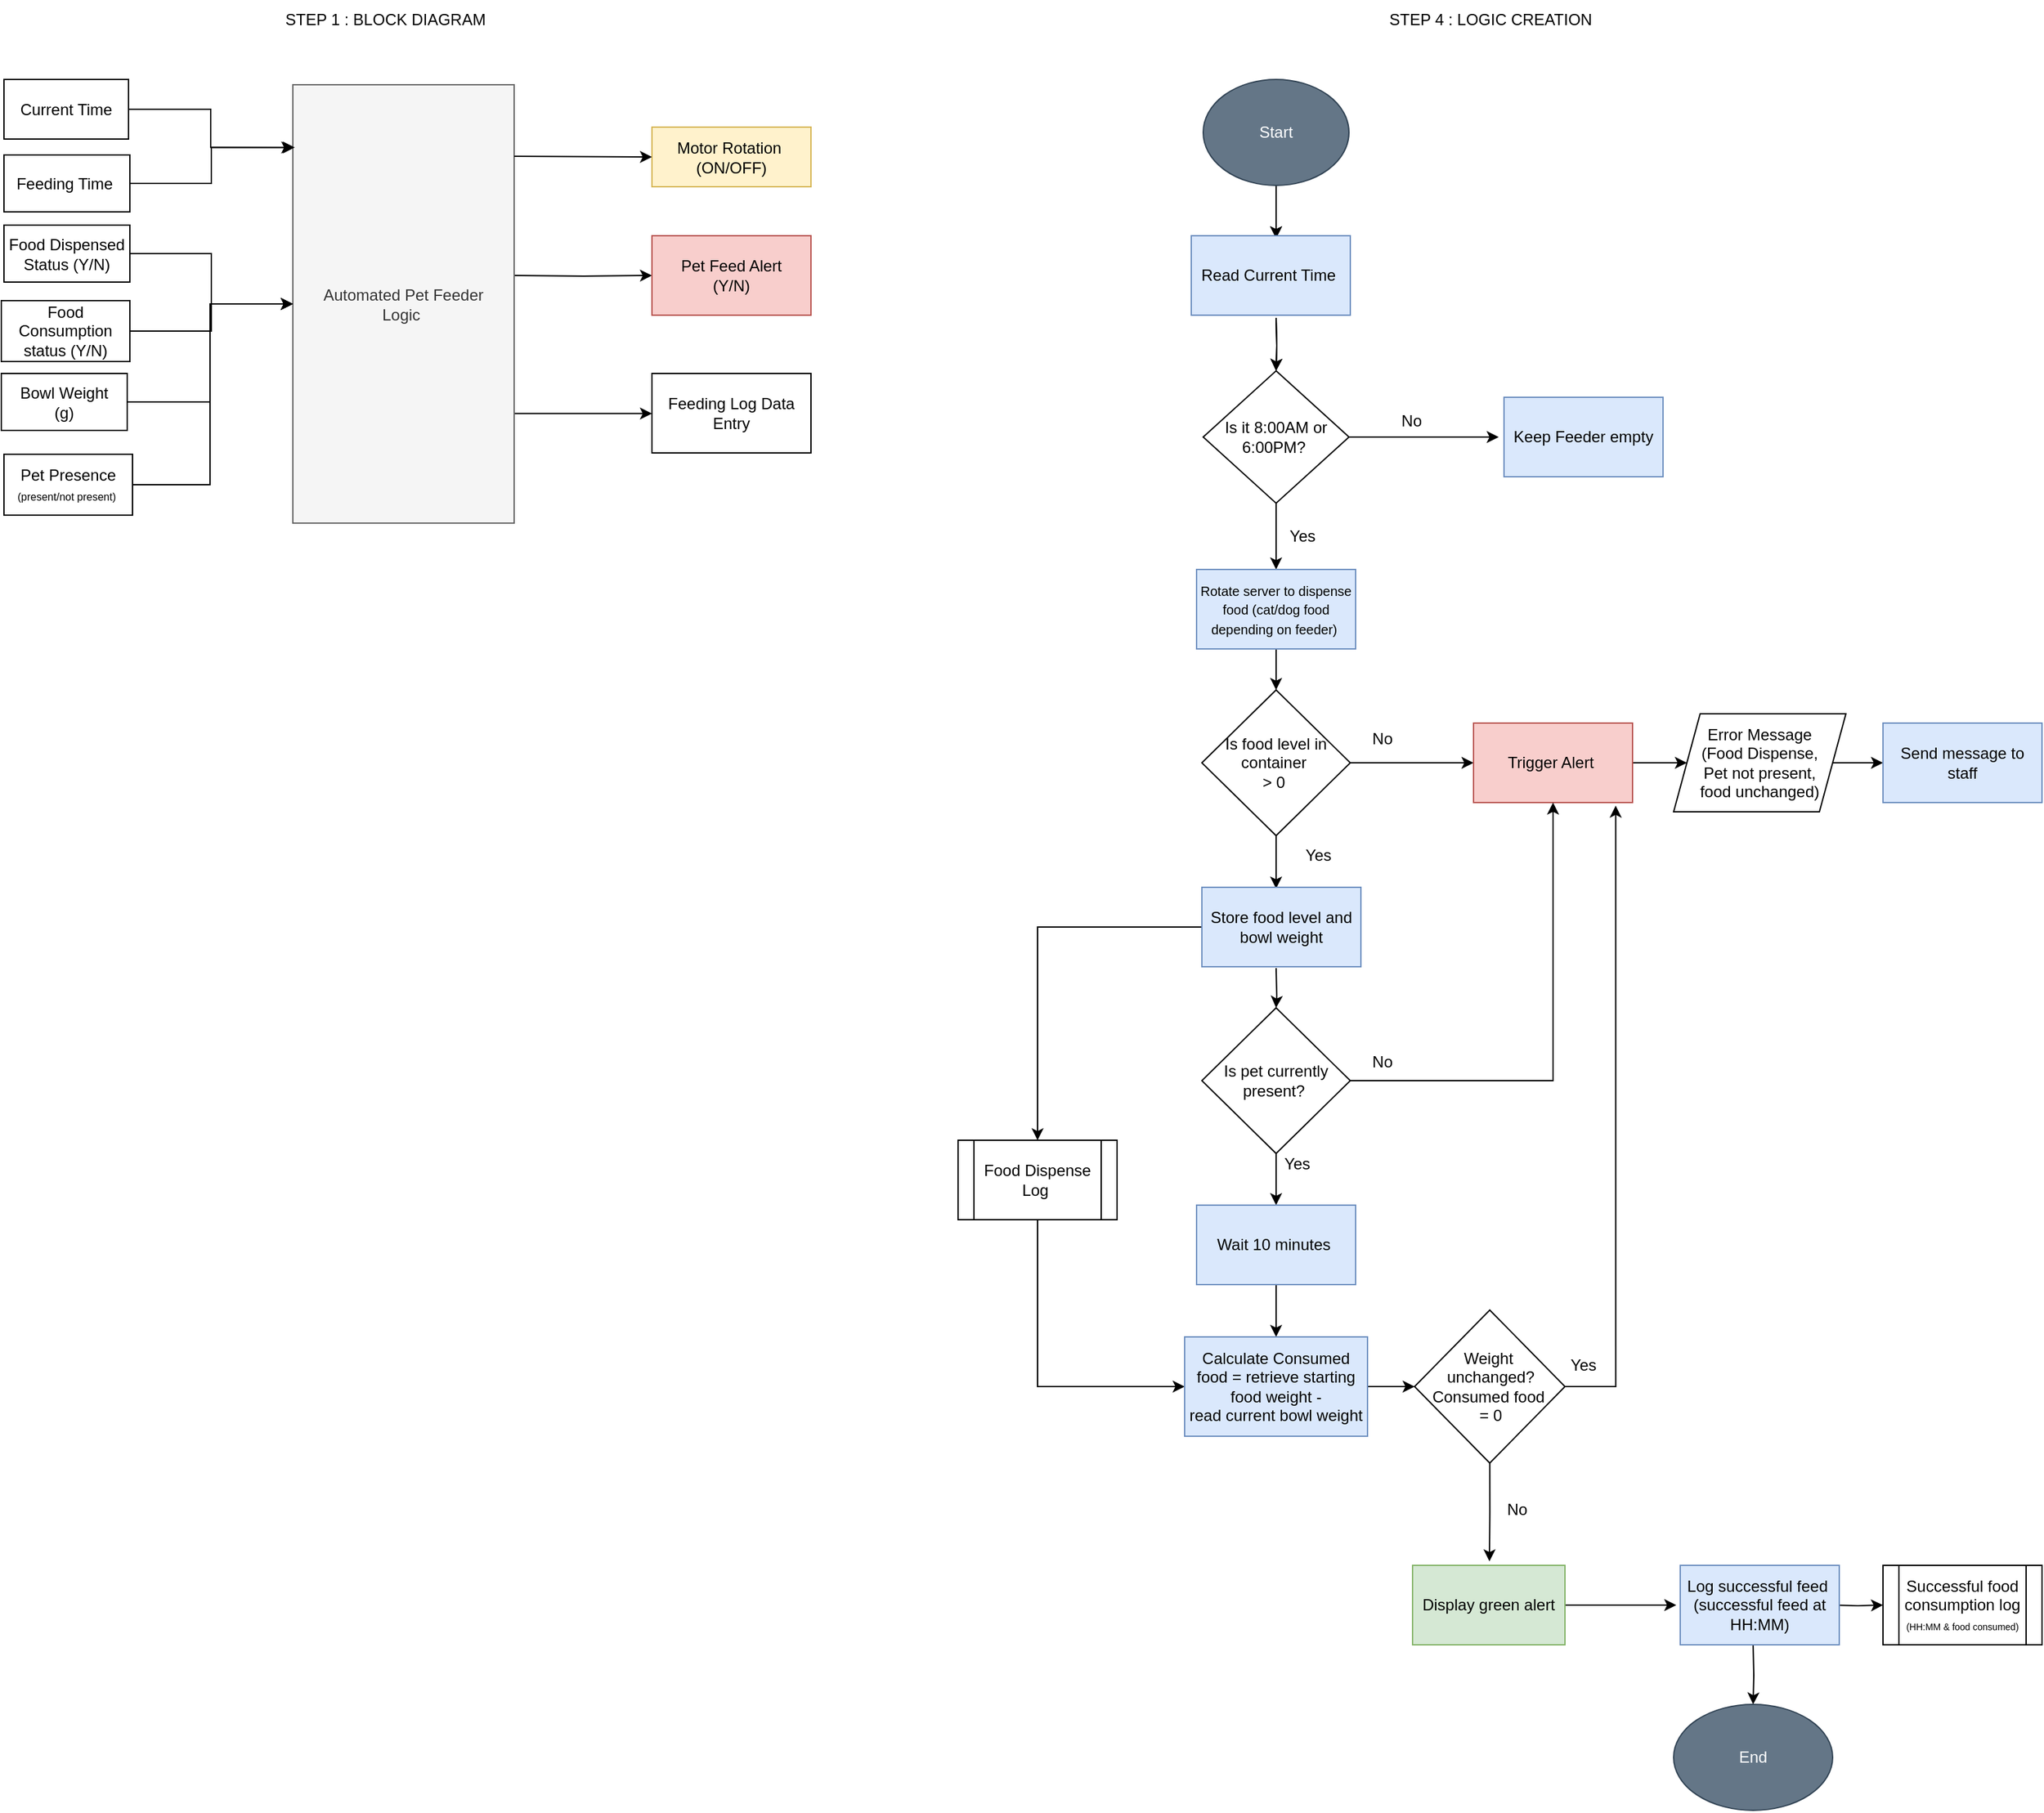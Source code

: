 <mxfile version="28.1.0">
  <diagram name="Page-1" id="yhdkJi4xw2Pbh3ficmbM">
    <mxGraphModel grid="1" page="1" gridSize="10" guides="1" tooltips="1" connect="1" arrows="1" fold="1" pageScale="1" pageWidth="850" pageHeight="1100" math="0" shadow="0">
      <root>
        <mxCell id="0" />
        <mxCell id="1" parent="0" />
        <mxCell id="SUiOdodiDmHfSTnON1sI-1" value="STEP 1 : BLOCK DIAGRAM" style="text;html=1;align=center;verticalAlign=middle;whiteSpace=wrap;rounded=0;" vertex="1" parent="1">
          <mxGeometry x="320" y="20" width="220" height="30" as="geometry" />
        </mxCell>
        <mxCell id="TD-c4ncJMAiIKlt6l-jC-70" style="edgeStyle=orthogonalEdgeStyle;rounded=0;orthogonalLoop=1;jettySize=auto;html=1;exitX=0.5;exitY=1;exitDx=0;exitDy=0;" edge="1" parent="1" source="TD-c4ncJMAiIKlt6l-jC-71">
          <mxGeometry relative="1" as="geometry">
            <mxPoint x="1102" y="200" as="targetPoint" />
          </mxGeometry>
        </mxCell>
        <mxCell id="TD-c4ncJMAiIKlt6l-jC-84" style="edgeStyle=orthogonalEdgeStyle;rounded=0;orthogonalLoop=1;jettySize=auto;html=1;exitX=0.5;exitY=1;exitDx=0;exitDy=0;entryX=0.5;entryY=0;entryDx=0;entryDy=0;" edge="1" parent="1" source="TD-c4ncJMAiIKlt6l-jC-71">
          <mxGeometry relative="1" as="geometry">
            <mxPoint x="1102" y="200" as="targetPoint" />
          </mxGeometry>
        </mxCell>
        <mxCell id="TD-c4ncJMAiIKlt6l-jC-71" value="Start" style="ellipse;whiteSpace=wrap;html=1;fillColor=#647687;strokeColor=#314354;fontColor=#ffffff;" vertex="1" parent="1">
          <mxGeometry x="1047" y="80" width="110" height="80" as="geometry" />
        </mxCell>
        <mxCell id="TD-c4ncJMAiIKlt6l-jC-83" value="" style="edgeStyle=orthogonalEdgeStyle;rounded=0;orthogonalLoop=1;jettySize=auto;html=1;exitX=0.5;exitY=1;exitDx=0;exitDy=0;" edge="1" parent="1" target="TD-c4ncJMAiIKlt6l-jC-82">
          <mxGeometry relative="1" as="geometry">
            <mxPoint x="1102" y="260" as="sourcePoint" />
          </mxGeometry>
        </mxCell>
        <mxCell id="SUiOdodiDmHfSTnON1sI-93" value="" style="edgeStyle=orthogonalEdgeStyle;rounded=0;orthogonalLoop=1;jettySize=auto;html=1;" edge="1" parent="1" source="TD-c4ncJMAiIKlt6l-jC-82">
          <mxGeometry relative="1" as="geometry">
            <mxPoint x="1270" y="350" as="targetPoint" />
          </mxGeometry>
        </mxCell>
        <mxCell id="SUiOdodiDmHfSTnON1sI-96" value="" style="edgeStyle=orthogonalEdgeStyle;rounded=0;orthogonalLoop=1;jettySize=auto;html=1;" edge="1" parent="1" source="TD-c4ncJMAiIKlt6l-jC-82" target="SUiOdodiDmHfSTnON1sI-95">
          <mxGeometry relative="1" as="geometry" />
        </mxCell>
        <mxCell id="TD-c4ncJMAiIKlt6l-jC-82" value="Is it 8:00AM or 6:00PM?&lt;span style=&quot;background-color: transparent; color: light-dark(rgb(0, 0, 0), rgb(255, 255, 255));&quot;&gt;&amp;nbsp;&lt;/span&gt;" style="rhombus;whiteSpace=wrap;html=1;rounded=0;" vertex="1" parent="1">
          <mxGeometry x="1047" y="300" width="110" height="100" as="geometry" />
        </mxCell>
        <mxCell id="SUiOdodiDmHfSTnON1sI-94" value="No&amp;nbsp;" style="text;html=1;align=center;verticalAlign=middle;whiteSpace=wrap;rounded=0;" vertex="1" parent="1">
          <mxGeometry x="1176" y="323" width="60" height="30" as="geometry" />
        </mxCell>
        <mxCell id="SUiOdodiDmHfSTnON1sI-98" value="" style="edgeStyle=orthogonalEdgeStyle;rounded=0;orthogonalLoop=1;jettySize=auto;html=1;" edge="1" parent="1" source="SUiOdodiDmHfSTnON1sI-95" target="SUiOdodiDmHfSTnON1sI-97">
          <mxGeometry relative="1" as="geometry" />
        </mxCell>
        <mxCell id="SUiOdodiDmHfSTnON1sI-95" value="&lt;font style=&quot;font-size: 10px;&quot;&gt;Rotate server to dispense food (cat/dog food depending on feeder)&amp;nbsp;&lt;/font&gt;" style="whiteSpace=wrap;html=1;rounded=0;fillColor=#dae8fc;strokeColor=#6c8ebf;" vertex="1" parent="1">
          <mxGeometry x="1042" y="450" width="120" height="60" as="geometry" />
        </mxCell>
        <mxCell id="SUiOdodiDmHfSTnON1sI-101" value="" style="edgeStyle=orthogonalEdgeStyle;rounded=0;orthogonalLoop=1;jettySize=auto;html=1;entryX=0;entryY=0.5;entryDx=0;entryDy=0;" edge="1" parent="1" source="SUiOdodiDmHfSTnON1sI-97" target="SUiOdodiDmHfSTnON1sI-102">
          <mxGeometry relative="1" as="geometry">
            <mxPoint x="1220.0" y="596" as="targetPoint" />
          </mxGeometry>
        </mxCell>
        <mxCell id="SUiOdodiDmHfSTnON1sI-126" style="edgeStyle=orthogonalEdgeStyle;rounded=0;orthogonalLoop=1;jettySize=auto;html=1;exitX=0.5;exitY=1;exitDx=0;exitDy=0;" edge="1" parent="1" source="SUiOdodiDmHfSTnON1sI-97">
          <mxGeometry relative="1" as="geometry">
            <mxPoint x="1102" y="691" as="targetPoint" />
          </mxGeometry>
        </mxCell>
        <mxCell id="SUiOdodiDmHfSTnON1sI-97" value="Is food level in container&amp;nbsp;&lt;div&gt;&amp;gt; 0&amp;nbsp;&lt;/div&gt;" style="rhombus;whiteSpace=wrap;html=1;rounded=0;" vertex="1" parent="1">
          <mxGeometry x="1046" y="541" width="112" height="110" as="geometry" />
        </mxCell>
        <mxCell id="SUiOdodiDmHfSTnON1sI-99" value="Yes" style="text;html=1;align=center;verticalAlign=middle;whiteSpace=wrap;rounded=0;" vertex="1" parent="1">
          <mxGeometry x="1092" y="410" width="60" height="30" as="geometry" />
        </mxCell>
        <mxCell id="SUiOdodiDmHfSTnON1sI-143" style="edgeStyle=orthogonalEdgeStyle;rounded=0;orthogonalLoop=1;jettySize=auto;html=1;exitX=1;exitY=0.5;exitDx=0;exitDy=0;entryX=0;entryY=0.5;entryDx=0;entryDy=0;" edge="1" parent="1" source="SUiOdodiDmHfSTnON1sI-102" target="SUiOdodiDmHfSTnON1sI-140">
          <mxGeometry relative="1" as="geometry" />
        </mxCell>
        <mxCell id="SUiOdodiDmHfSTnON1sI-102" value="Trigger Alert&amp;nbsp;" style="whiteSpace=wrap;html=1;rounded=0;fillColor=#f8cecc;strokeColor=#b85450;" vertex="1" parent="1">
          <mxGeometry x="1251" y="566" width="120" height="60" as="geometry" />
        </mxCell>
        <mxCell id="SUiOdodiDmHfSTnON1sI-109" value="No&amp;nbsp;" style="text;html=1;align=center;verticalAlign=middle;whiteSpace=wrap;rounded=0;" vertex="1" parent="1">
          <mxGeometry x="1154" y="563" width="60" height="30" as="geometry" />
        </mxCell>
        <mxCell id="SUiOdodiDmHfSTnON1sI-114" value="" style="edgeStyle=orthogonalEdgeStyle;rounded=0;orthogonalLoop=1;jettySize=auto;html=1;" edge="1" parent="1" source="SUiOdodiDmHfSTnON1sI-111" target="SUiOdodiDmHfSTnON1sI-113">
          <mxGeometry relative="1" as="geometry" />
        </mxCell>
        <mxCell id="SUiOdodiDmHfSTnON1sI-116" value="" style="edgeStyle=orthogonalEdgeStyle;rounded=0;orthogonalLoop=1;jettySize=auto;html=1;entryX=0.5;entryY=1;entryDx=0;entryDy=0;" edge="1" parent="1" source="SUiOdodiDmHfSTnON1sI-111" target="SUiOdodiDmHfSTnON1sI-102">
          <mxGeometry relative="1" as="geometry">
            <mxPoint x="1226" y="836.0" as="targetPoint" />
          </mxGeometry>
        </mxCell>
        <mxCell id="SUiOdodiDmHfSTnON1sI-111" value="Is pet currently present?&amp;nbsp;" style="rhombus;whiteSpace=wrap;html=1;rounded=0;" vertex="1" parent="1">
          <mxGeometry x="1046" y="781" width="112" height="110" as="geometry" />
        </mxCell>
        <mxCell id="SUiOdodiDmHfSTnON1sI-129" value="" style="edgeStyle=orthogonalEdgeStyle;rounded=0;orthogonalLoop=1;jettySize=auto;html=1;entryX=0.5;entryY=0;entryDx=0;entryDy=0;" edge="1" parent="1" source="SUiOdodiDmHfSTnON1sI-113" target="SUiOdodiDmHfSTnON1sI-135">
          <mxGeometry relative="1" as="geometry">
            <mxPoint x="1097.556" y="1049.061" as="targetPoint" />
          </mxGeometry>
        </mxCell>
        <mxCell id="SUiOdodiDmHfSTnON1sI-113" value="Wait 10 minutes&amp;nbsp;" style="whiteSpace=wrap;html=1;rounded=0;fillColor=#dae8fc;strokeColor=#6c8ebf;" vertex="1" parent="1">
          <mxGeometry x="1042" y="930" width="120" height="60" as="geometry" />
        </mxCell>
        <mxCell id="SUiOdodiDmHfSTnON1sI-119" value="No&amp;nbsp;" style="text;html=1;align=center;verticalAlign=middle;whiteSpace=wrap;rounded=0;" vertex="1" parent="1">
          <mxGeometry x="1154" y="807" width="60" height="30" as="geometry" />
        </mxCell>
        <mxCell id="SUiOdodiDmHfSTnON1sI-120" value="Yes" style="text;html=1;align=center;verticalAlign=middle;whiteSpace=wrap;rounded=0;" vertex="1" parent="1">
          <mxGeometry x="1088" y="884" width="60" height="30" as="geometry" />
        </mxCell>
        <mxCell id="TD-c4ncJMAiIKlt6l-jC-85" style="edgeStyle=orthogonalEdgeStyle;rounded=0;orthogonalLoop=1;jettySize=auto;html=1;exitX=0.5;exitY=1;exitDx=0;exitDy=0;" edge="1" parent="1" target="TD-c4ncJMAiIKlt6l-jC-82">
          <mxGeometry relative="1" as="geometry">
            <mxPoint x="1102" y="260" as="sourcePoint" />
          </mxGeometry>
        </mxCell>
        <mxCell id="SUiOdodiDmHfSTnON1sI-127" style="edgeStyle=orthogonalEdgeStyle;rounded=0;orthogonalLoop=1;jettySize=auto;html=1;exitX=0.5;exitY=1;exitDx=0;exitDy=0;" edge="1" parent="1" target="SUiOdodiDmHfSTnON1sI-111">
          <mxGeometry relative="1" as="geometry">
            <mxPoint x="1102" y="751" as="sourcePoint" />
          </mxGeometry>
        </mxCell>
        <mxCell id="SUiOdodiDmHfSTnON1sI-133" style="edgeStyle=orthogonalEdgeStyle;rounded=0;orthogonalLoop=1;jettySize=auto;html=1;exitX=0;exitY=0.5;exitDx=0;exitDy=0;entryX=0.5;entryY=0;entryDx=0;entryDy=0;" edge="1" parent="1" source="SUiOdodiDmHfSTnON1sI-130" target="SUiOdodiDmHfSTnON1sI-134">
          <mxGeometry relative="1" as="geometry">
            <mxPoint x="920" y="951.002" as="targetPoint" />
          </mxGeometry>
        </mxCell>
        <mxCell id="SUiOdodiDmHfSTnON1sI-130" value="Store food level and bowl weight" style="whiteSpace=wrap;html=1;rounded=0;fillColor=#dae8fc;strokeColor=#6c8ebf;" vertex="1" parent="1">
          <mxGeometry x="1046" y="690" width="120" height="60" as="geometry" />
        </mxCell>
        <mxCell id="TD-c4ncJMAiIKlt6l-jC-88" style="edgeStyle=orthogonalEdgeStyle;rounded=0;orthogonalLoop=1;jettySize=auto;html=1;exitX=0.5;exitY=1;exitDx=0;exitDy=0;entryX=0;entryY=0.5;entryDx=0;entryDy=0;" edge="1" parent="1" source="SUiOdodiDmHfSTnON1sI-134" target="SUiOdodiDmHfSTnON1sI-135">
          <mxGeometry relative="1" as="geometry" />
        </mxCell>
        <mxCell id="SUiOdodiDmHfSTnON1sI-134" value="Food Dispense Log&amp;nbsp;" style="shape=process;whiteSpace=wrap;html=1;backgroundOutline=1;" vertex="1" parent="1">
          <mxGeometry x="862.002" y="881.002" width="120" height="60" as="geometry" />
        </mxCell>
        <mxCell id="SUiOdodiDmHfSTnON1sI-138" value="" style="edgeStyle=orthogonalEdgeStyle;rounded=0;orthogonalLoop=1;jettySize=auto;html=1;" edge="1" parent="1" source="SUiOdodiDmHfSTnON1sI-135" target="SUiOdodiDmHfSTnON1sI-137">
          <mxGeometry relative="1" as="geometry" />
        </mxCell>
        <mxCell id="SUiOdodiDmHfSTnON1sI-135" value="Calculate Consumed food = retrieve starting food weight -&lt;div&gt;read current bowl weight&lt;/div&gt;" style="whiteSpace=wrap;html=1;rounded=0;fillColor=#dae8fc;strokeColor=#6c8ebf;" vertex="1" parent="1">
          <mxGeometry x="1033" y="1029.5" width="138" height="75" as="geometry" />
        </mxCell>
        <mxCell id="SUiOdodiDmHfSTnON1sI-150" style="edgeStyle=orthogonalEdgeStyle;rounded=0;orthogonalLoop=1;jettySize=auto;html=1;exitX=0.5;exitY=1;exitDx=0;exitDy=0;" edge="1" parent="1" source="SUiOdodiDmHfSTnON1sI-137">
          <mxGeometry relative="1" as="geometry">
            <mxPoint x="1263" y="1199" as="targetPoint" />
          </mxGeometry>
        </mxCell>
        <mxCell id="SUiOdodiDmHfSTnON1sI-137" value="&lt;div&gt;Weight&amp;nbsp;&lt;/div&gt;&lt;div&gt;unchanged?&lt;/div&gt;Consumed food&amp;nbsp;&lt;div&gt;= 0&lt;/div&gt;" style="rhombus;whiteSpace=wrap;html=1;rounded=0;" vertex="1" parent="1">
          <mxGeometry x="1206.5" y="1009.25" width="113.5" height="115.5" as="geometry" />
        </mxCell>
        <mxCell id="SUiOdodiDmHfSTnON1sI-145" value="" style="edgeStyle=orthogonalEdgeStyle;rounded=0;orthogonalLoop=1;jettySize=auto;html=1;" edge="1" parent="1" source="SUiOdodiDmHfSTnON1sI-140" target="SUiOdodiDmHfSTnON1sI-144">
          <mxGeometry relative="1" as="geometry" />
        </mxCell>
        <mxCell id="SUiOdodiDmHfSTnON1sI-140" value="&lt;div&gt;Error Message&lt;/div&gt;&lt;div&gt;(Food Dispense,&lt;/div&gt;&lt;div&gt;Pet not present,&lt;/div&gt;&lt;div&gt;food unchanged)&lt;/div&gt;" style="shape=parallelogram;perimeter=parallelogramPerimeter;whiteSpace=wrap;html=1;fixedSize=1;rounded=0;" vertex="1" parent="1">
          <mxGeometry x="1402" y="559" width="130" height="74" as="geometry" />
        </mxCell>
        <mxCell id="SUiOdodiDmHfSTnON1sI-144" value="Send message to staff" style="whiteSpace=wrap;html=1;rounded=0;fillColor=#dae8fc;strokeColor=#6c8ebf;" vertex="1" parent="1">
          <mxGeometry x="1560" y="566" width="120" height="60" as="geometry" />
        </mxCell>
        <mxCell id="SUiOdodiDmHfSTnON1sI-147" style="edgeStyle=orthogonalEdgeStyle;rounded=0;orthogonalLoop=1;jettySize=auto;html=1;exitX=1;exitY=0.5;exitDx=0;exitDy=0;entryX=0.894;entryY=1.039;entryDx=0;entryDy=0;entryPerimeter=0;" edge="1" parent="1" source="SUiOdodiDmHfSTnON1sI-137" target="SUiOdodiDmHfSTnON1sI-102">
          <mxGeometry relative="1" as="geometry" />
        </mxCell>
        <mxCell id="SUiOdodiDmHfSTnON1sI-148" value="Yes" style="text;html=1;align=center;verticalAlign=middle;whiteSpace=wrap;rounded=0;" vertex="1" parent="1">
          <mxGeometry x="1304" y="1036" width="60" height="30" as="geometry" />
        </mxCell>
        <mxCell id="SUiOdodiDmHfSTnON1sI-149" value="No" style="text;html=1;align=center;verticalAlign=middle;whiteSpace=wrap;rounded=0;" vertex="1" parent="1">
          <mxGeometry x="1254" y="1145" width="60" height="30" as="geometry" />
        </mxCell>
        <mxCell id="SUiOdodiDmHfSTnON1sI-153" value="" style="edgeStyle=orthogonalEdgeStyle;rounded=0;orthogonalLoop=1;jettySize=auto;html=1;" edge="1" parent="1" source="SUiOdodiDmHfSTnON1sI-151">
          <mxGeometry relative="1" as="geometry">
            <mxPoint x="1404" y="1232" as="targetPoint" />
          </mxGeometry>
        </mxCell>
        <mxCell id="SUiOdodiDmHfSTnON1sI-151" value="Display green alert" style="whiteSpace=wrap;html=1;rounded=0;fillColor=#d5e8d4;strokeColor=#82b366;" vertex="1" parent="1">
          <mxGeometry x="1205" y="1202" width="115" height="60" as="geometry" />
        </mxCell>
        <mxCell id="SUiOdodiDmHfSTnON1sI-154" style="edgeStyle=orthogonalEdgeStyle;rounded=0;orthogonalLoop=1;jettySize=auto;html=1;exitX=0.5;exitY=1;exitDx=0;exitDy=0;" edge="1" parent="1" target="SUiOdodiDmHfSTnON1sI-155">
          <mxGeometry relative="1" as="geometry">
            <mxPoint x="1462" y="1331.375" as="targetPoint" />
            <mxPoint x="1462" y="1262" as="sourcePoint" />
          </mxGeometry>
        </mxCell>
        <mxCell id="tnqS0AJHeGWIJ8NJokb--5" style="edgeStyle=orthogonalEdgeStyle;rounded=0;orthogonalLoop=1;jettySize=auto;html=1;exitX=1;exitY=0.5;exitDx=0;exitDy=0;entryX=0;entryY=0.5;entryDx=0;entryDy=0;" edge="1" parent="1" target="tnqS0AJHeGWIJ8NJokb--4">
          <mxGeometry relative="1" as="geometry">
            <mxPoint x="1520" y="1232" as="sourcePoint" />
          </mxGeometry>
        </mxCell>
        <mxCell id="SUiOdodiDmHfSTnON1sI-155" value="End" style="ellipse;whiteSpace=wrap;html=1;fillColor=#647687;strokeColor=#314354;fontColor=#ffffff;" vertex="1" parent="1">
          <mxGeometry x="1402" y="1307.005" width="120" height="80" as="geometry" />
        </mxCell>
        <mxCell id="SUiOdodiDmHfSTnON1sI-156" value="Yes" style="text;html=1;align=center;verticalAlign=middle;whiteSpace=wrap;rounded=0;" vertex="1" parent="1">
          <mxGeometry x="1104" y="651" width="60" height="30" as="geometry" />
        </mxCell>
        <mxCell id="TD-c4ncJMAiIKlt6l-jC-87" value="STEP 4 : LOGIC CREATION" style="text;html=1;align=center;verticalAlign=middle;whiteSpace=wrap;rounded=0;" vertex="1" parent="1">
          <mxGeometry x="1154" y="20" width="220" height="30" as="geometry" />
        </mxCell>
        <mxCell id="2GcUzl-5OwQkb2Uu3Vn9-1" value="Current Time" style="rounded=0;whiteSpace=wrap;html=1;" vertex="1" parent="1">
          <mxGeometry x="142" y="80" width="94" height="45" as="geometry" />
        </mxCell>
        <mxCell id="2GcUzl-5OwQkb2Uu3Vn9-2" value="Feeding Time&amp;nbsp;" style="rounded=0;whiteSpace=wrap;html=1;" vertex="1" parent="1">
          <mxGeometry x="142" y="137" width="95" height="43" as="geometry" />
        </mxCell>
        <mxCell id="2GcUzl-5OwQkb2Uu3Vn9-4" value="" style="edgeStyle=orthogonalEdgeStyle;rounded=0;orthogonalLoop=1;jettySize=auto;html=1;" edge="1" parent="1" target="2GcUzl-5OwQkb2Uu3Vn9-18">
          <mxGeometry relative="1" as="geometry">
            <mxPoint x="527" y="228" as="sourcePoint" />
          </mxGeometry>
        </mxCell>
        <mxCell id="2GcUzl-5OwQkb2Uu3Vn9-20" style="edgeStyle=orthogonalEdgeStyle;rounded=0;orthogonalLoop=1;jettySize=auto;html=1;exitX=1;exitY=0.75;exitDx=0;exitDy=0;" edge="1" parent="1" source="2GcUzl-5OwQkb2Uu3Vn9-6" target="2GcUzl-5OwQkb2Uu3Vn9-21">
          <mxGeometry relative="1" as="geometry">
            <mxPoint x="630" y="332" as="targetPoint" />
            <Array as="points">
              <mxPoint x="570" y="332" />
              <mxPoint x="570" y="332" />
            </Array>
          </mxGeometry>
        </mxCell>
        <mxCell id="2GcUzl-5OwQkb2Uu3Vn9-6" value="Automated Pet Feeder&lt;div&gt;Logic&amp;nbsp;&lt;/div&gt;" style="rounded=0;whiteSpace=wrap;html=1;fillColor=#f5f5f5;fontColor=#333333;strokeColor=#666666;" vertex="1" parent="1">
          <mxGeometry x="360" y="84" width="167" height="331" as="geometry" />
        </mxCell>
        <mxCell id="2GcUzl-5OwQkb2Uu3Vn9-7" style="edgeStyle=orthogonalEdgeStyle;rounded=0;orthogonalLoop=1;jettySize=auto;html=1;exitX=1;exitY=0.5;exitDx=0;exitDy=0;" edge="1" parent="1" source="2GcUzl-5OwQkb2Uu3Vn9-8" target="2GcUzl-5OwQkb2Uu3Vn9-6">
          <mxGeometry relative="1" as="geometry" />
        </mxCell>
        <mxCell id="2GcUzl-5OwQkb2Uu3Vn9-8" value="Bowl Weight&lt;div&gt;(g)&lt;/div&gt;" style="rounded=0;whiteSpace=wrap;html=1;" vertex="1" parent="1">
          <mxGeometry x="140" y="302" width="95" height="43" as="geometry" />
        </mxCell>
        <mxCell id="2GcUzl-5OwQkb2Uu3Vn9-9" style="edgeStyle=orthogonalEdgeStyle;rounded=0;orthogonalLoop=1;jettySize=auto;html=1;exitX=1;exitY=0.5;exitDx=0;exitDy=0;entryX=0;entryY=0.5;entryDx=0;entryDy=0;" edge="1" parent="1" source="2GcUzl-5OwQkb2Uu3Vn9-10" target="2GcUzl-5OwQkb2Uu3Vn9-6">
          <mxGeometry relative="1" as="geometry" />
        </mxCell>
        <mxCell id="2GcUzl-5OwQkb2Uu3Vn9-10" value="Food Dispensed Status (Y/N)" style="rounded=0;whiteSpace=wrap;html=1;" vertex="1" parent="1">
          <mxGeometry x="142" y="190" width="95" height="43" as="geometry" />
        </mxCell>
        <mxCell id="2GcUzl-5OwQkb2Uu3Vn9-11" style="edgeStyle=orthogonalEdgeStyle;rounded=0;orthogonalLoop=1;jettySize=auto;html=1;exitX=1;exitY=0.5;exitDx=0;exitDy=0;entryX=0;entryY=0.5;entryDx=0;entryDy=0;" edge="1" parent="1" source="2GcUzl-5OwQkb2Uu3Vn9-12" target="2GcUzl-5OwQkb2Uu3Vn9-6">
          <mxGeometry relative="1" as="geometry">
            <Array as="points">
              <mxPoint x="298.5" y="270" />
              <mxPoint x="298.5" y="250" />
            </Array>
          </mxGeometry>
        </mxCell>
        <mxCell id="2GcUzl-5OwQkb2Uu3Vn9-12" value="Food Consumption status (Y/N)" style="rounded=0;whiteSpace=wrap;html=1;" vertex="1" parent="1">
          <mxGeometry x="140" y="247" width="97" height="46" as="geometry" />
        </mxCell>
        <mxCell id="2GcUzl-5OwQkb2Uu3Vn9-13" style="edgeStyle=orthogonalEdgeStyle;rounded=0;orthogonalLoop=1;jettySize=auto;html=1;exitX=1;exitY=0.5;exitDx=0;exitDy=0;entryX=0;entryY=0.5;entryDx=0;entryDy=0;" edge="1" parent="1" source="2GcUzl-5OwQkb2Uu3Vn9-14" target="2GcUzl-5OwQkb2Uu3Vn9-6">
          <mxGeometry relative="1" as="geometry">
            <Array as="points">
              <mxPoint x="297.5" y="386" />
              <mxPoint x="297.5" y="250" />
            </Array>
          </mxGeometry>
        </mxCell>
        <mxCell id="2GcUzl-5OwQkb2Uu3Vn9-14" value="Pet Presence&lt;div&gt;&lt;font style=&quot;font-size: 8px;&quot;&gt;(present/not present)&amp;nbsp;&lt;/font&gt;&lt;/div&gt;" style="rounded=0;whiteSpace=wrap;html=1;" vertex="1" parent="1">
          <mxGeometry x="142" y="363" width="97" height="46" as="geometry" />
        </mxCell>
        <mxCell id="2GcUzl-5OwQkb2Uu3Vn9-15" style="edgeStyle=orthogonalEdgeStyle;rounded=0;orthogonalLoop=1;jettySize=auto;html=1;exitX=1;exitY=0.5;exitDx=0;exitDy=0;entryX=0.009;entryY=0.143;entryDx=0;entryDy=0;entryPerimeter=0;" edge="1" parent="1" source="2GcUzl-5OwQkb2Uu3Vn9-1" target="2GcUzl-5OwQkb2Uu3Vn9-6">
          <mxGeometry relative="1" as="geometry" />
        </mxCell>
        <mxCell id="2GcUzl-5OwQkb2Uu3Vn9-16" style="edgeStyle=orthogonalEdgeStyle;rounded=0;orthogonalLoop=1;jettySize=auto;html=1;exitX=1;exitY=0.5;exitDx=0;exitDy=0;entryX=0.002;entryY=0.143;entryDx=0;entryDy=0;entryPerimeter=0;" edge="1" parent="1" source="2GcUzl-5OwQkb2Uu3Vn9-2" target="2GcUzl-5OwQkb2Uu3Vn9-6">
          <mxGeometry relative="1" as="geometry" />
        </mxCell>
        <mxCell id="2GcUzl-5OwQkb2Uu3Vn9-18" value="Pet Feed Alert&lt;div&gt;(Y/N)&lt;/div&gt;" style="whiteSpace=wrap;html=1;rounded=0;fillColor=#f8cecc;strokeColor=#b85450;" vertex="1" parent="1">
          <mxGeometry x="631" y="198" width="120" height="60" as="geometry" />
        </mxCell>
        <mxCell id="2GcUzl-5OwQkb2Uu3Vn9-21" value="Feeding Log Data Entry" style="rounded=0;whiteSpace=wrap;html=1;" vertex="1" parent="1">
          <mxGeometry x="631" y="302" width="120" height="60" as="geometry" />
        </mxCell>
        <mxCell id="tnqS0AJHeGWIJ8NJokb--1" value="Keep Feeder empty" style="whiteSpace=wrap;html=1;rounded=0;fillColor=#dae8fc;strokeColor=#6c8ebf;" vertex="1" parent="1">
          <mxGeometry x="1274" y="320" width="120" height="60" as="geometry" />
        </mxCell>
        <mxCell id="tnqS0AJHeGWIJ8NJokb--4" value="Successful food consumption log&lt;div&gt;&lt;font style=&quot;font-size: 7px;&quot;&gt;(HH:MM &amp;amp; food consumed)&lt;/font&gt;&lt;/div&gt;" style="shape=process;whiteSpace=wrap;html=1;backgroundOutline=1;" vertex="1" parent="1">
          <mxGeometry x="1560" y="1202" width="120" height="60" as="geometry" />
        </mxCell>
        <mxCell id="2GcUzl-5OwQkb2Uu3Vn9-22" value="Motor Rotation&amp;nbsp;&lt;div&gt;(ON/OFF)&lt;/div&gt;" style="rounded=0;whiteSpace=wrap;html=1;fillColor=#fff2cc;strokeColor=#d6b656;" vertex="1" parent="1">
          <mxGeometry x="631" y="116" width="120" height="45" as="geometry" />
        </mxCell>
        <mxCell id="2GcUzl-5OwQkb2Uu3Vn9-23" style="edgeStyle=orthogonalEdgeStyle;rounded=0;orthogonalLoop=1;jettySize=auto;html=1;exitX=0;exitY=0.5;exitDx=0;exitDy=0;endArrow=none;endFill=0;startArrow=classic;startFill=1;entryX=1.007;entryY=0.133;entryDx=0;entryDy=0;entryPerimeter=0;" edge="1" parent="1" source="2GcUzl-5OwQkb2Uu3Vn9-22">
          <mxGeometry relative="1" as="geometry">
            <mxPoint x="526.999" y="138.023" as="targetPoint" />
          </mxGeometry>
        </mxCell>
        <mxCell id="2GcUzl-5OwQkb2Uu3Vn9-24" value="Read Current Time&amp;nbsp;" style="whiteSpace=wrap;html=1;rounded=0;fillColor=#dae8fc;strokeColor=#6c8ebf;" vertex="1" parent="1">
          <mxGeometry x="1038" y="198" width="120" height="60" as="geometry" />
        </mxCell>
        <mxCell id="2GcUzl-5OwQkb2Uu3Vn9-26" value="Log successful feed&amp;nbsp;&lt;div&gt;(successful feed at HH:MM)&lt;/div&gt;" style="rounded=0;whiteSpace=wrap;html=1;fillColor=#dae8fc;strokeColor=#6c8ebf;" vertex="1" parent="1">
          <mxGeometry x="1407" y="1202" width="120" height="60" as="geometry" />
        </mxCell>
      </root>
    </mxGraphModel>
  </diagram>
</mxfile>
